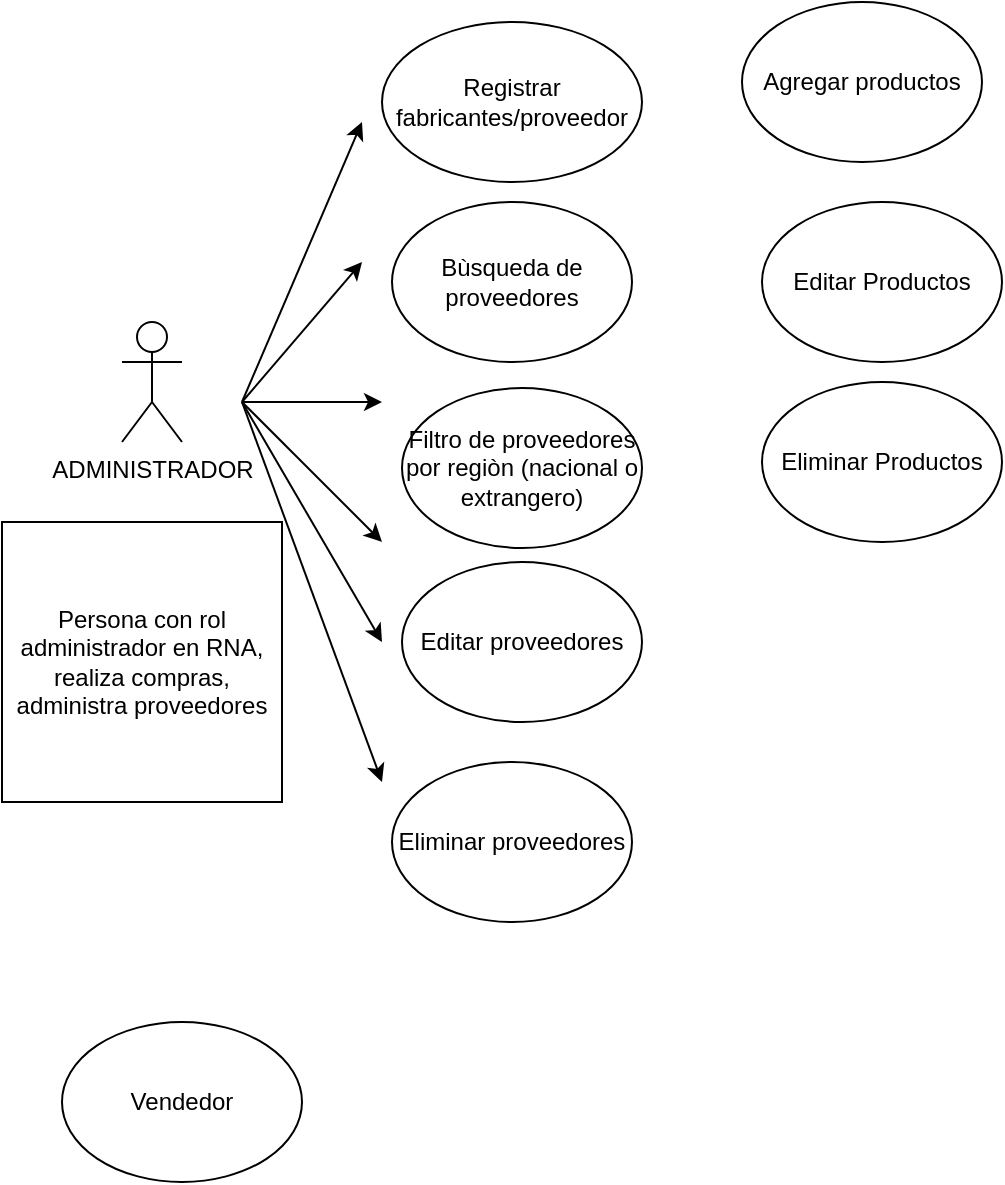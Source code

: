 <mxfile version="20.2.6" type="github">
  <diagram name="Page-1" id="e7e014a7-5840-1c2e-5031-d8a46d1fe8dd">
    <mxGraphModel dx="526" dy="489" grid="1" gridSize="10" guides="1" tooltips="1" connect="1" arrows="1" fold="1" page="1" pageScale="1" pageWidth="1169" pageHeight="826" background="none" math="0" shadow="0">
      <root>
        <mxCell id="0" />
        <mxCell id="1" parent="0" />
        <mxCell id="Ydmt3-FHOMgmEezEm6SX-42" value="Vendedor" style="ellipse;whiteSpace=wrap;html=1;" parent="1" vertex="1">
          <mxGeometry x="90" y="570" width="120" height="80" as="geometry" />
        </mxCell>
        <mxCell id="Ydmt3-FHOMgmEezEm6SX-43" value="Registrar fabricantes/proveedor" style="ellipse;whiteSpace=wrap;html=1;" parent="1" vertex="1">
          <mxGeometry x="250" y="70" width="130" height="80" as="geometry" />
        </mxCell>
        <mxCell id="Ydmt3-FHOMgmEezEm6SX-44" value="Filtro de proveedores por regiòn (nacional o extrangero)" style="ellipse;whiteSpace=wrap;html=1;" parent="1" vertex="1">
          <mxGeometry x="260" y="253" width="120" height="80" as="geometry" />
        </mxCell>
        <mxCell id="Ydmt3-FHOMgmEezEm6SX-45" value="Bùsqueda de proveedores" style="ellipse;whiteSpace=wrap;html=1;" parent="1" vertex="1">
          <mxGeometry x="255" y="160" width="120" height="80" as="geometry" />
        </mxCell>
        <mxCell id="Ydmt3-FHOMgmEezEm6SX-46" value="Editar proveedores&lt;br&gt;" style="ellipse;whiteSpace=wrap;html=1;" parent="1" vertex="1">
          <mxGeometry x="260" y="340" width="120" height="80" as="geometry" />
        </mxCell>
        <mxCell id="Ydmt3-FHOMgmEezEm6SX-47" value="Eliminar proveedores" style="ellipse;whiteSpace=wrap;html=1;" parent="1" vertex="1">
          <mxGeometry x="255" y="440" width="120" height="80" as="geometry" />
        </mxCell>
        <mxCell id="Ydmt3-FHOMgmEezEm6SX-49" value="Persona con rol administrador en RNA, realiza compras, administra proveedores" style="whiteSpace=wrap;html=1;aspect=fixed;" parent="1" vertex="1">
          <mxGeometry x="60" y="320" width="140" height="140" as="geometry" />
        </mxCell>
        <mxCell id="Ydmt3-FHOMgmEezEm6SX-50" value="ADMINISTRADOR" style="shape=umlActor;verticalLabelPosition=bottom;verticalAlign=top;html=1;outlineConnect=0;" parent="1" vertex="1">
          <mxGeometry x="120" y="220" width="30" height="60" as="geometry" />
        </mxCell>
        <mxCell id="Ydmt3-FHOMgmEezEm6SX-52" value="" style="endArrow=classic;html=1;rounded=0;" parent="1" edge="1">
          <mxGeometry width="50" height="50" relative="1" as="geometry">
            <mxPoint x="180" y="260" as="sourcePoint" />
            <mxPoint x="240" y="120" as="targetPoint" />
          </mxGeometry>
        </mxCell>
        <mxCell id="Ydmt3-FHOMgmEezEm6SX-53" value="" style="endArrow=classic;html=1;rounded=0;" parent="1" edge="1">
          <mxGeometry width="50" height="50" relative="1" as="geometry">
            <mxPoint x="180" y="260" as="sourcePoint" />
            <mxPoint x="240" y="190" as="targetPoint" />
          </mxGeometry>
        </mxCell>
        <mxCell id="Ydmt3-FHOMgmEezEm6SX-54" value="" style="endArrow=classic;html=1;rounded=0;" parent="1" edge="1">
          <mxGeometry width="50" height="50" relative="1" as="geometry">
            <mxPoint x="180" y="260" as="sourcePoint" />
            <mxPoint x="250" y="260" as="targetPoint" />
          </mxGeometry>
        </mxCell>
        <mxCell id="Ydmt3-FHOMgmEezEm6SX-55" value="" style="endArrow=classic;html=1;rounded=0;" parent="1" edge="1">
          <mxGeometry width="50" height="50" relative="1" as="geometry">
            <mxPoint x="180" y="260" as="sourcePoint" />
            <mxPoint x="250" y="330" as="targetPoint" />
          </mxGeometry>
        </mxCell>
        <mxCell id="Ydmt3-FHOMgmEezEm6SX-56" value="" style="endArrow=classic;html=1;rounded=0;" parent="1" edge="1">
          <mxGeometry width="50" height="50" relative="1" as="geometry">
            <mxPoint x="180" y="260" as="sourcePoint" />
            <mxPoint x="250" y="380" as="targetPoint" />
          </mxGeometry>
        </mxCell>
        <mxCell id="Ydmt3-FHOMgmEezEm6SX-57" value="" style="endArrow=classic;html=1;rounded=0;" parent="1" edge="1">
          <mxGeometry width="50" height="50" relative="1" as="geometry">
            <mxPoint x="180" y="260" as="sourcePoint" />
            <mxPoint x="250" y="450" as="targetPoint" />
          </mxGeometry>
        </mxCell>
        <mxCell id="JzMhmM-c-JzTjRcgK0Qn-1" value="Agregar productos" style="ellipse;whiteSpace=wrap;html=1;" vertex="1" parent="1">
          <mxGeometry x="430" y="60" width="120" height="80" as="geometry" />
        </mxCell>
        <mxCell id="JzMhmM-c-JzTjRcgK0Qn-2" value="Editar Productos" style="ellipse;whiteSpace=wrap;html=1;" vertex="1" parent="1">
          <mxGeometry x="440" y="160" width="120" height="80" as="geometry" />
        </mxCell>
        <mxCell id="JzMhmM-c-JzTjRcgK0Qn-3" value="Eliminar Productos" style="ellipse;whiteSpace=wrap;html=1;" vertex="1" parent="1">
          <mxGeometry x="440" y="250" width="120" height="80" as="geometry" />
        </mxCell>
      </root>
    </mxGraphModel>
  </diagram>
</mxfile>
